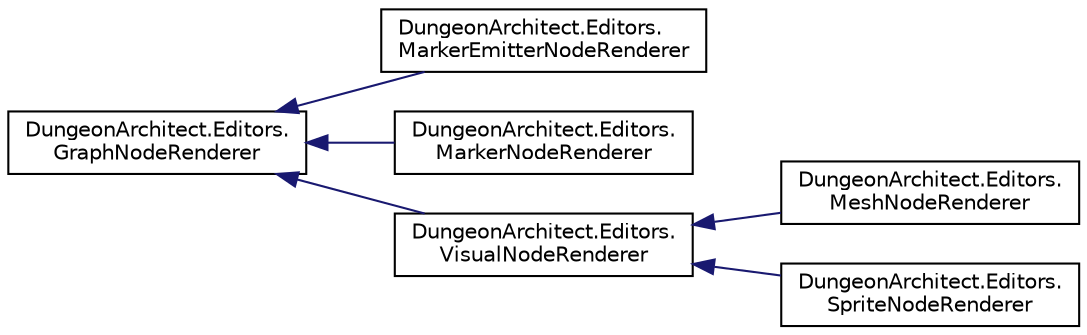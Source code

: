 digraph "Graphical Class Hierarchy"
{
  edge [fontname="Helvetica",fontsize="10",labelfontname="Helvetica",labelfontsize="10"];
  node [fontname="Helvetica",fontsize="10",shape=record];
  rankdir="LR";
  Node1 [label="DungeonArchitect.Editors.\lGraphNodeRenderer",height=0.2,width=0.4,color="black", fillcolor="white", style="filled",URL="$class_dungeon_architect_1_1_editors_1_1_graph_node_renderer.html",tooltip="Renders the graph node in the graph editor "];
  Node1 -> Node2 [dir="back",color="midnightblue",fontsize="10",style="solid",fontname="Helvetica"];
  Node2 [label="DungeonArchitect.Editors.\lMarkerEmitterNodeRenderer",height=0.2,width=0.4,color="black", fillcolor="white", style="filled",URL="$class_dungeon_architect_1_1_editors_1_1_marker_emitter_node_renderer.html",tooltip="Renders a MarkerEmitterNode "];
  Node1 -> Node3 [dir="back",color="midnightblue",fontsize="10",style="solid",fontname="Helvetica"];
  Node3 [label="DungeonArchitect.Editors.\lMarkerNodeRenderer",height=0.2,width=0.4,color="black", fillcolor="white", style="filled",URL="$class_dungeon_architect_1_1_editors_1_1_marker_node_renderer.html",tooltip="Renders a marker node "];
  Node1 -> Node4 [dir="back",color="midnightblue",fontsize="10",style="solid",fontname="Helvetica"];
  Node4 [label="DungeonArchitect.Editors.\lVisualNodeRenderer",height=0.2,width=0.4,color="black", fillcolor="white", style="filled",URL="$class_dungeon_architect_1_1_editors_1_1_visual_node_renderer.html",tooltip="Renders a visual node "];
  Node4 -> Node5 [dir="back",color="midnightblue",fontsize="10",style="solid",fontname="Helvetica"];
  Node5 [label="DungeonArchitect.Editors.\lMeshNodeRenderer",height=0.2,width=0.4,color="black", fillcolor="white", style="filled",URL="$class_dungeon_architect_1_1_editors_1_1_mesh_node_renderer.html",tooltip="Renders a mesh node "];
  Node4 -> Node6 [dir="back",color="midnightblue",fontsize="10",style="solid",fontname="Helvetica"];
  Node6 [label="DungeonArchitect.Editors.\lSpriteNodeRenderer",height=0.2,width=0.4,color="black", fillcolor="white", style="filled",URL="$class_dungeon_architect_1_1_editors_1_1_sprite_node_renderer.html",tooltip="Renders a sprite node "];
}
